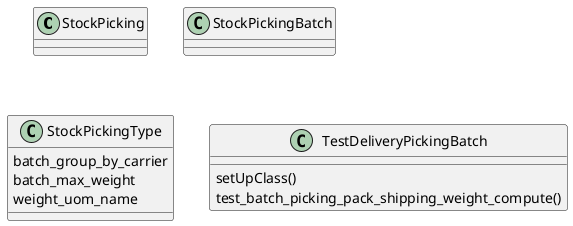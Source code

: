 @startuml classes_delivery_stock_picking_batch
set namespaceSeparator none
class "StockPicking" as odoo_src.odoo.addons.delivery_stock_picking_batch.models.stock_picking.StockPicking {
}
class "StockPickingBatch" as odoo_src.odoo.addons.delivery_stock_picking_batch.models.stock_picking_batch.StockPickingBatch {
}
class "StockPickingType" as odoo_src.odoo.addons.delivery_stock_picking_batch.models.stock_picking.StockPickingType {
  batch_group_by_carrier
  batch_max_weight
  weight_uom_name
}
class "TestDeliveryPickingBatch" as odoo_src.odoo.addons.delivery_stock_picking_batch.tests.test_delivery_picking_batch.TestDeliveryPickingBatch {
  setUpClass()
  test_batch_picking_pack_shipping_weight_compute()
}
@enduml
